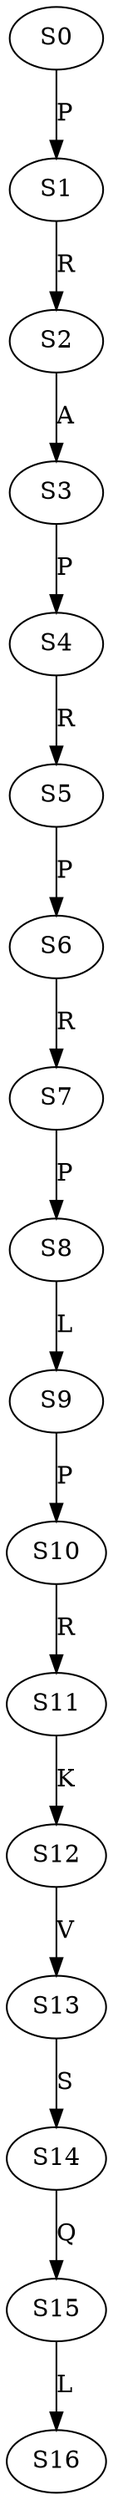 strict digraph  {
	S0 -> S1 [ label = P ];
	S1 -> S2 [ label = R ];
	S2 -> S3 [ label = A ];
	S3 -> S4 [ label = P ];
	S4 -> S5 [ label = R ];
	S5 -> S6 [ label = P ];
	S6 -> S7 [ label = R ];
	S7 -> S8 [ label = P ];
	S8 -> S9 [ label = L ];
	S9 -> S10 [ label = P ];
	S10 -> S11 [ label = R ];
	S11 -> S12 [ label = K ];
	S12 -> S13 [ label = V ];
	S13 -> S14 [ label = S ];
	S14 -> S15 [ label = Q ];
	S15 -> S16 [ label = L ];
}
